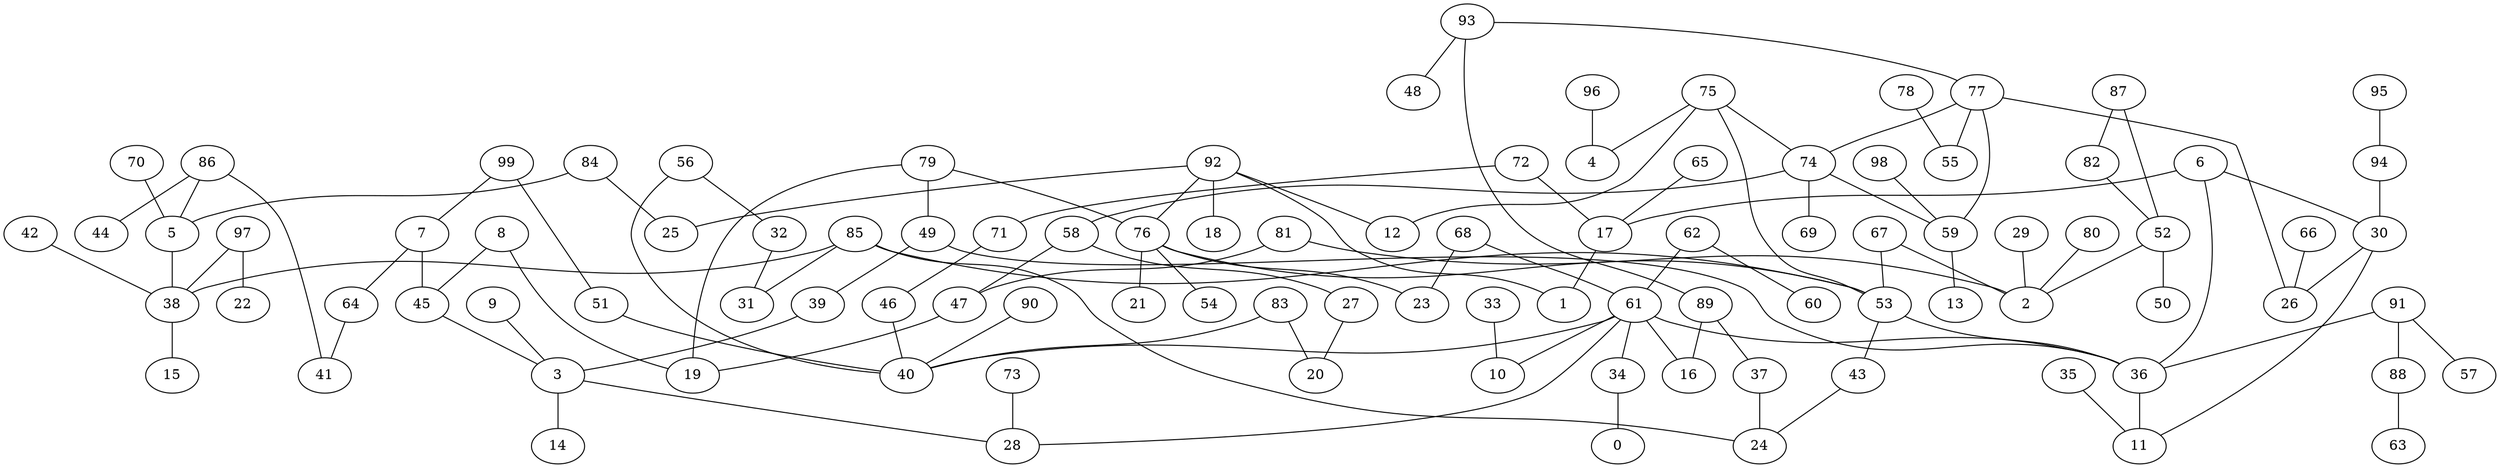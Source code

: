 digraph GG_graph {

subgraph G_graph {
edge [color = black]
"64" -> "41" [dir = none]
"73" -> "28" [dir = none]
"98" -> "59" [dir = none]
"34" -> "0" [dir = none]
"87" -> "82" [dir = none]
"87" -> "52" [dir = none]
"70" -> "5" [dir = none]
"66" -> "26" [dir = none]
"27" -> "20" [dir = none]
"42" -> "38" [dir = none]
"80" -> "2" [dir = none]
"9" -> "3" [dir = none]
"97" -> "22" [dir = none]
"97" -> "38" [dir = none]
"32" -> "31" [dir = none]
"96" -> "4" [dir = none]
"43" -> "24" [dir = none]
"47" -> "19" [dir = none]
"76" -> "54" [dir = none]
"76" -> "21" [dir = none]
"76" -> "23" [dir = none]
"76" -> "53" [dir = none]
"39" -> "3" [dir = none]
"90" -> "40" [dir = none]
"49" -> "39" [dir = none]
"49" -> "36" [dir = none]
"53" -> "43" [dir = none]
"53" -> "36" [dir = none]
"17" -> "1" [dir = none]
"37" -> "24" [dir = none]
"46" -> "40" [dir = none]
"33" -> "10" [dir = none]
"6" -> "17" [dir = none]
"6" -> "30" [dir = none]
"45" -> "3" [dir = none]
"38" -> "15" [dir = none]
"61" -> "10" [dir = none]
"61" -> "16" [dir = none]
"61" -> "36" [dir = none]
"61" -> "34" [dir = none]
"61" -> "40" [dir = none]
"36" -> "11" [dir = none]
"78" -> "55" [dir = none]
"5" -> "38" [dir = none]
"3" -> "28" [dir = none]
"3" -> "14" [dir = none]
"62" -> "60" [dir = none]
"62" -> "61" [dir = none]
"71" -> "46" [dir = none]
"92" -> "18" [dir = none]
"92" -> "12" [dir = none]
"92" -> "25" [dir = none]
"92" -> "76" [dir = none]
"75" -> "74" [dir = none]
"75" -> "4" [dir = none]
"75" -> "53" [dir = none]
"83" -> "20" [dir = none]
"83" -> "40" [dir = none]
"74" -> "59" [dir = none]
"74" -> "69" [dir = none]
"74" -> "58" [dir = none]
"68" -> "61" [dir = none]
"59" -> "13" [dir = none]
"67" -> "2" [dir = none]
"67" -> "53" [dir = none]
"52" -> "50" [dir = none]
"52" -> "2" [dir = none]
"77" -> "55" [dir = none]
"77" -> "26" [dir = none]
"99" -> "51" [dir = none]
"29" -> "2" [dir = none]
"8" -> "19" [dir = none]
"35" -> "11" [dir = none]
"51" -> "40" [dir = none]
"7" -> "45" [dir = none]
"65" -> "17" [dir = none]
"72" -> "71" [dir = none]
"94" -> "30" [dir = none]
"56" -> "40" [dir = none]
"79" -> "19" [dir = none]
"79" -> "76" [dir = none]
"81" -> "2" [dir = none]
"95" -> "94" [dir = none]
"91" -> "57" [dir = none]
"91" -> "88" [dir = none]
"91" -> "36" [dir = none]
"88" -> "63" [dir = none]
"30" -> "26" [dir = none]
"30" -> "11" [dir = none]
"84" -> "5" [dir = none]
"86" -> "44" [dir = none]
"86" -> "41" [dir = none]
"86" -> "5" [dir = none]
"85" -> "38" [dir = none]
"85" -> "31" [dir = none]
"85" -> "53" [dir = none]
"89" -> "16" [dir = none]
"93" -> "48" [dir = none]
"93" -> "89" [dir = none]
"92" -> "1" [dir = none]
"58" -> "47" [dir = none]
"99" -> "7" [dir = none]
"93" -> "77" [dir = none]
"68" -> "23" [dir = none]
"75" -> "12" [dir = none]
"85" -> "24" [dir = none]
"6" -> "36" [dir = none]
"81" -> "47" [dir = none]
"84" -> "25" [dir = none]
"77" -> "59" [dir = none]
"56" -> "32" [dir = none]
"79" -> "49" [dir = none]
"61" -> "28" [dir = none]
"89" -> "37" [dir = none]
"82" -> "52" [dir = none]
"72" -> "17" [dir = none]
"58" -> "27" [dir = none]
"8" -> "45" [dir = none]
"7" -> "64" [dir = none]
"77" -> "74" [dir = none]
}

}
